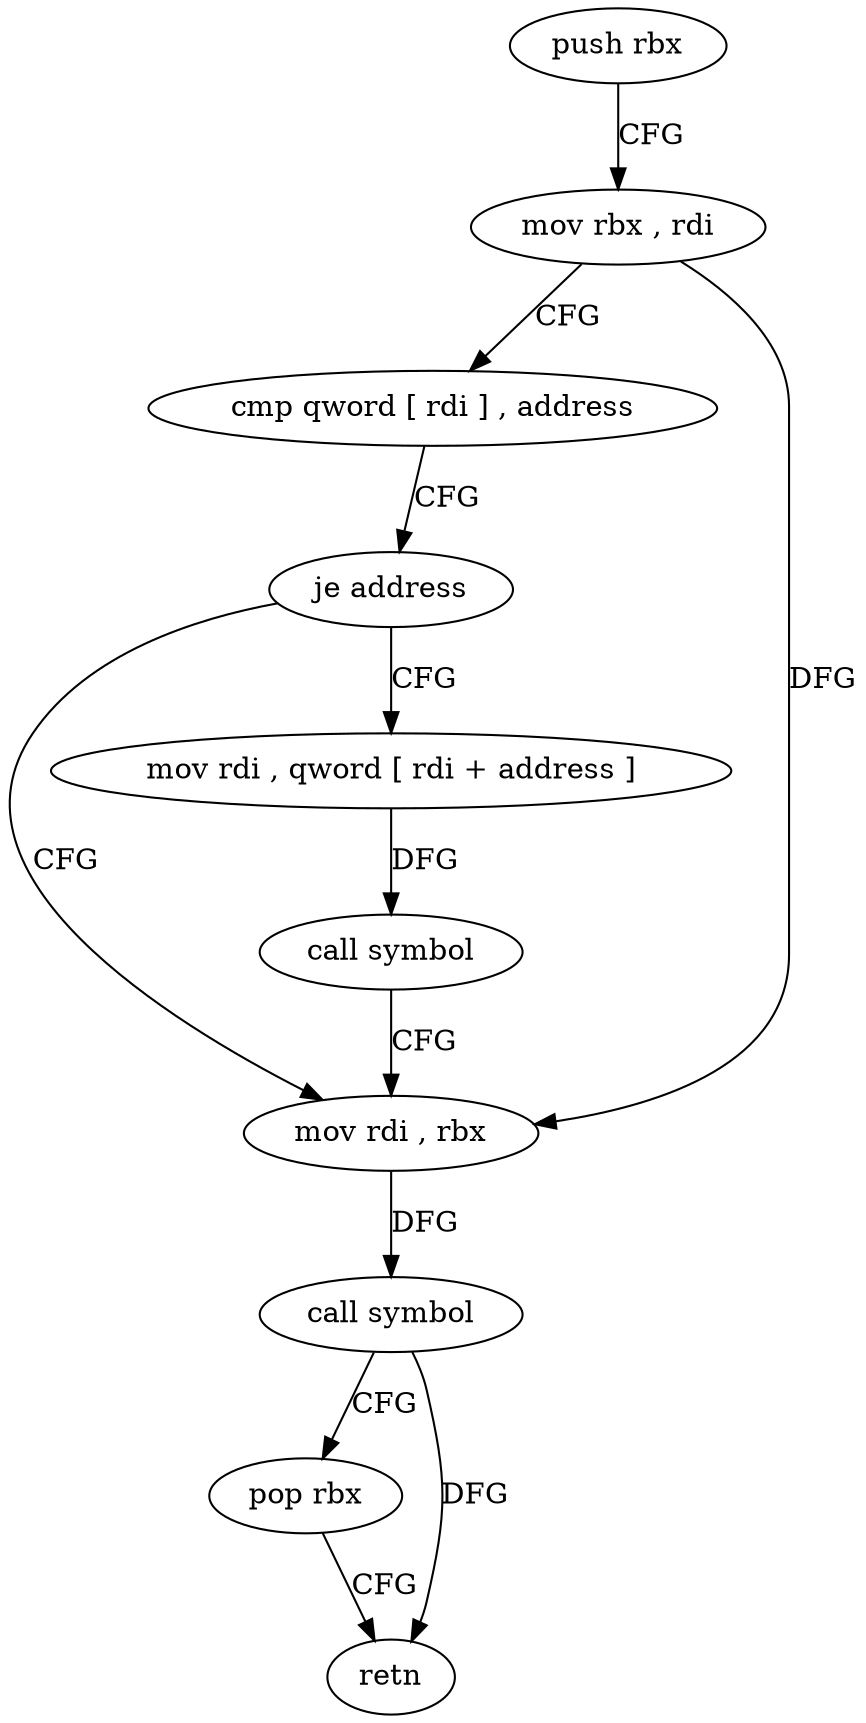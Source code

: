 digraph "func" {
"4264333" [label = "push rbx" ]
"4264334" [label = "mov rbx , rdi" ]
"4264337" [label = "cmp qword [ rdi ] , address" ]
"4264341" [label = "je address" ]
"4264352" [label = "mov rdi , rbx" ]
"4264343" [label = "mov rdi , qword [ rdi + address ]" ]
"4264355" [label = "call symbol" ]
"4264360" [label = "pop rbx" ]
"4264361" [label = "retn" ]
"4264347" [label = "call symbol" ]
"4264333" -> "4264334" [ label = "CFG" ]
"4264334" -> "4264337" [ label = "CFG" ]
"4264334" -> "4264352" [ label = "DFG" ]
"4264337" -> "4264341" [ label = "CFG" ]
"4264341" -> "4264352" [ label = "CFG" ]
"4264341" -> "4264343" [ label = "CFG" ]
"4264352" -> "4264355" [ label = "DFG" ]
"4264343" -> "4264347" [ label = "DFG" ]
"4264355" -> "4264360" [ label = "CFG" ]
"4264355" -> "4264361" [ label = "DFG" ]
"4264360" -> "4264361" [ label = "CFG" ]
"4264347" -> "4264352" [ label = "CFG" ]
}
